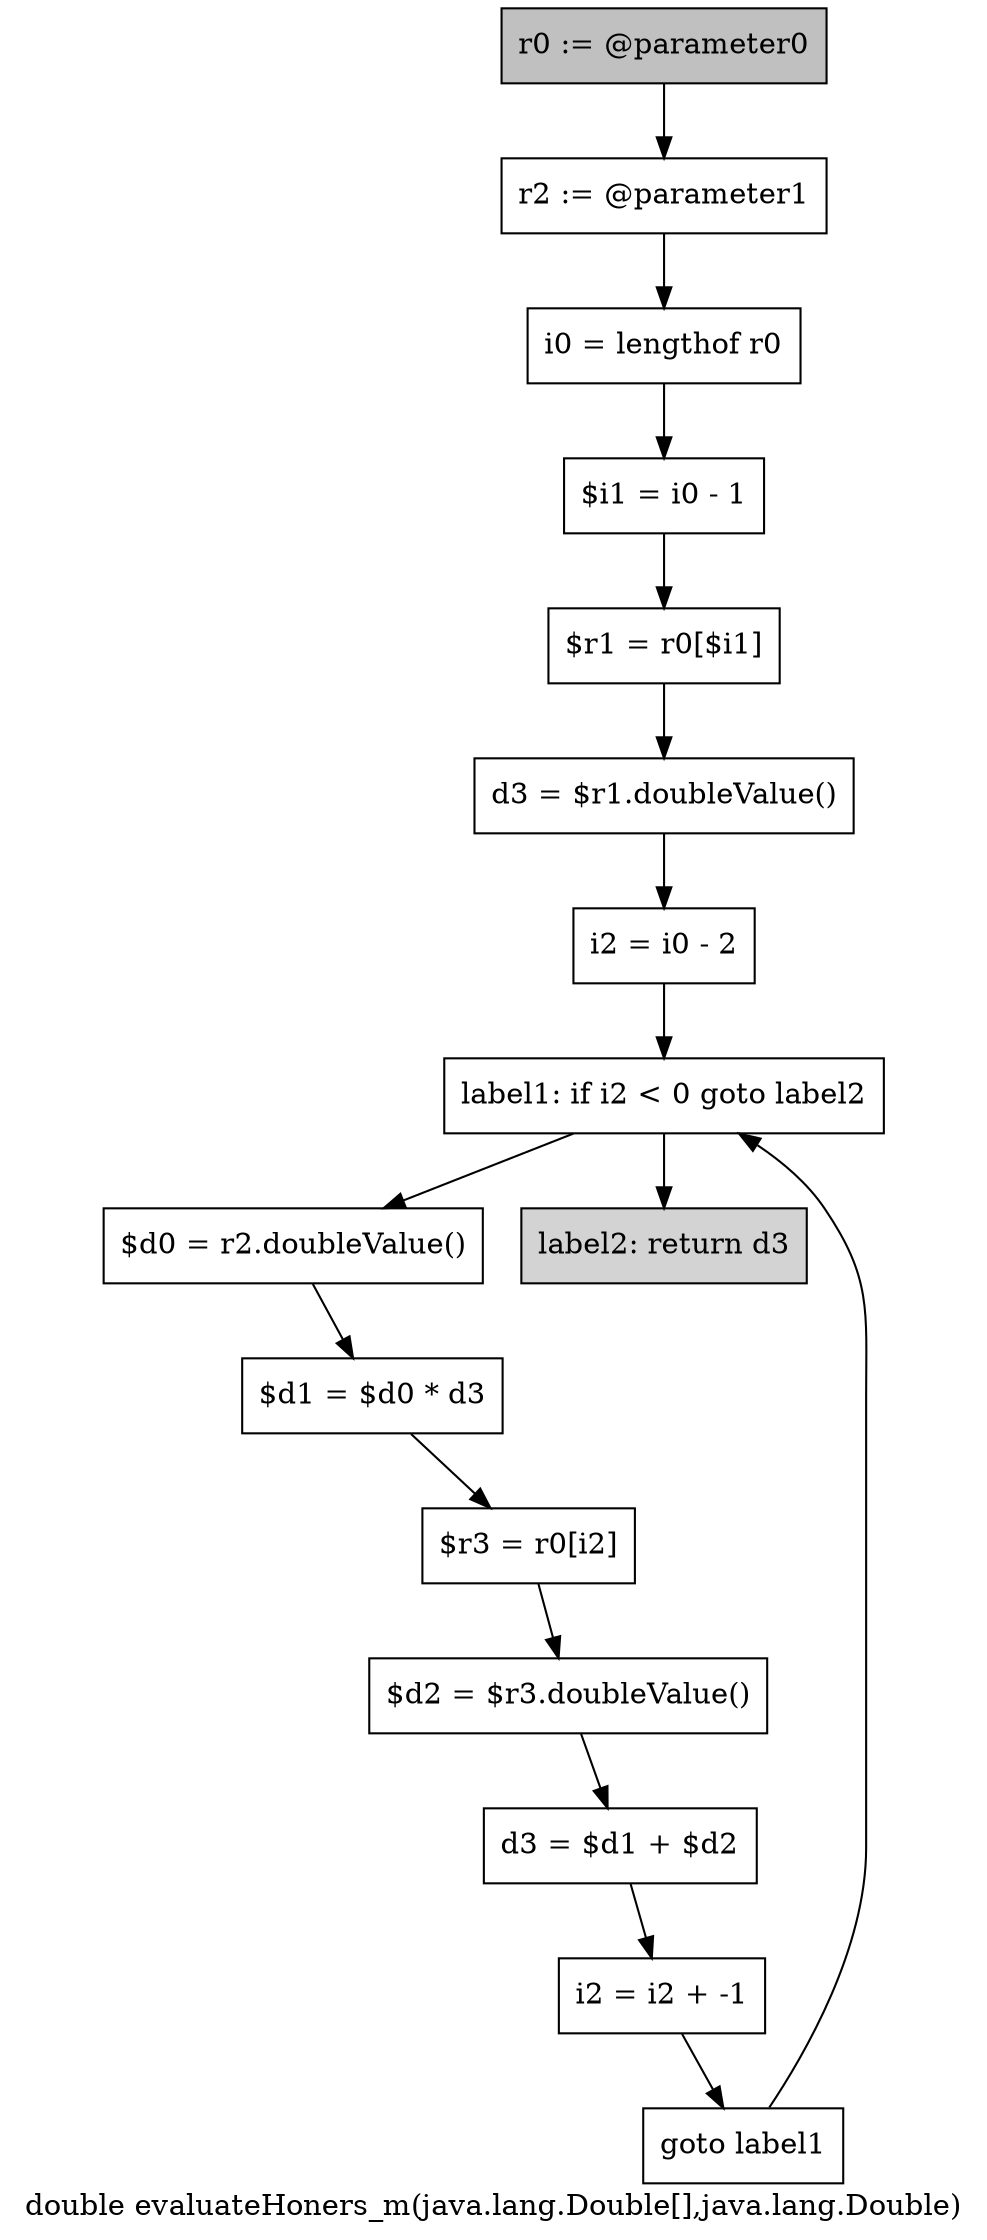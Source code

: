 digraph "double evaluateHoners_m(java.lang.Double[],java.lang.Double)" {
    label="double evaluateHoners_m(java.lang.Double[],java.lang.Double)";
    node [shape=box];
    "0" [style=filled,fillcolor=gray,label="r0 := @parameter0",];
    "1" [label="r2 := @parameter1",];
    "0"->"1";
    "2" [label="i0 = lengthof r0",];
    "1"->"2";
    "3" [label="$i1 = i0 - 1",];
    "2"->"3";
    "4" [label="$r1 = r0[$i1]",];
    "3"->"4";
    "5" [label="d3 = $r1.doubleValue()",];
    "4"->"5";
    "6" [label="i2 = i0 - 2",];
    "5"->"6";
    "7" [label="label1: if i2 < 0 goto label2",];
    "6"->"7";
    "8" [label="$d0 = r2.doubleValue()",];
    "7"->"8";
    "15" [style=filled,fillcolor=lightgray,label="label2: return d3",];
    "7"->"15";
    "9" [label="$d1 = $d0 * d3",];
    "8"->"9";
    "10" [label="$r3 = r0[i2]",];
    "9"->"10";
    "11" [label="$d2 = $r3.doubleValue()",];
    "10"->"11";
    "12" [label="d3 = $d1 + $d2",];
    "11"->"12";
    "13" [label="i2 = i2 + -1",];
    "12"->"13";
    "14" [label="goto label1",];
    "13"->"14";
    "14"->"7";
}
